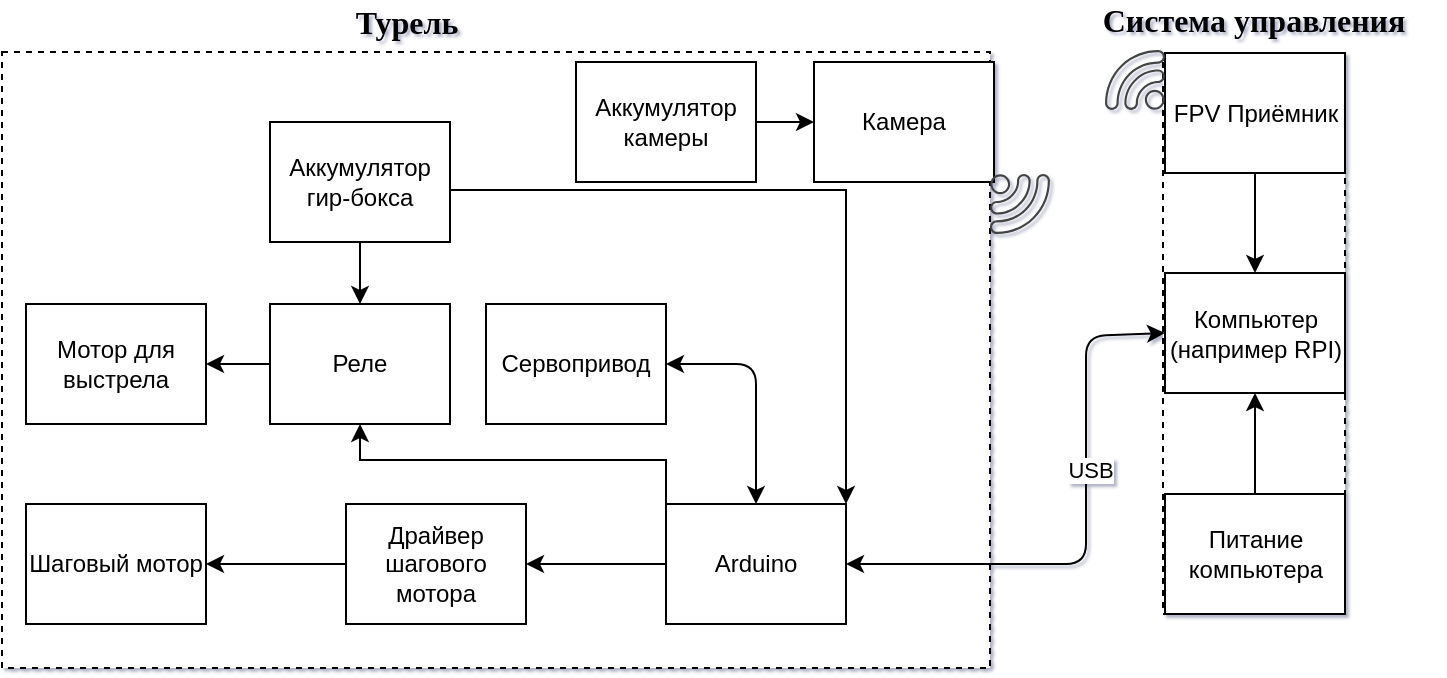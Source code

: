 <mxfile version="14.4.3" type="device"><diagram id="rgr_ggMDqa0CBYAi4XXZ" name="Page-1"><mxGraphModel dx="1422" dy="832" grid="0" gridSize="10" guides="1" tooltips="1" connect="1" arrows="1" fold="1" page="1" pageScale="1" pageWidth="827" pageHeight="1169" background="none" math="0" shadow="1"><root><mxCell id="0"/><mxCell id="1" parent="0"/><mxCell id="A-BF0UujvZgVLAS8JFkz-48" value="" style="rounded=0;whiteSpace=wrap;html=1;dashed=1;" parent="1" vertex="1"><mxGeometry x="651.5" y="311" width="91" height="277" as="geometry"/></mxCell><mxCell id="A-BF0UujvZgVLAS8JFkz-47" value="" style="rounded=0;whiteSpace=wrap;html=1;dashed=1;" parent="1" vertex="1"><mxGeometry x="71" y="307" width="494" height="308" as="geometry"/></mxCell><mxCell id="6oglmZXDybSKQYADPyGO-2" value="" style="rounded=0;whiteSpace=wrap;html=1;" parent="1" vertex="1"><mxGeometry x="313" y="433" width="90" height="60" as="geometry"/></mxCell><mxCell id="6oglmZXDybSKQYADPyGO-3" value="Сервопривод" style="text;html=1;strokeColor=none;fillColor=none;align=center;verticalAlign=middle;whiteSpace=wrap;rounded=0;" parent="1" vertex="1"><mxGeometry x="313" y="433" width="90" height="60" as="geometry"/></mxCell><mxCell id="6oglmZXDybSKQYADPyGO-6" value="" style="rounded=0;whiteSpace=wrap;html=1;" parent="1" vertex="1"><mxGeometry x="403" y="533" width="90" height="60" as="geometry"/></mxCell><mxCell id="A-BF0UujvZgVLAS8JFkz-56" style="edgeStyle=orthogonalEdgeStyle;rounded=0;orthogonalLoop=1;jettySize=auto;html=1;entryX=0.5;entryY=1;entryDx=0;entryDy=0;" parent="1" source="6oglmZXDybSKQYADPyGO-10" target="A-BF0UujvZgVLAS8JFkz-53" edge="1"><mxGeometry relative="1" as="geometry"><Array as="points"><mxPoint x="403" y="511"/><mxPoint x="250" y="511"/></Array></mxGeometry></mxCell><mxCell id="6oglmZXDybSKQYADPyGO-10" value="Arduino" style="text;html=1;strokeColor=none;fillColor=none;align=center;verticalAlign=middle;whiteSpace=wrap;rounded=0;" parent="1" vertex="1"><mxGeometry x="403" y="533" width="90" height="60" as="geometry"/></mxCell><mxCell id="6oglmZXDybSKQYADPyGO-12" value="" style="rounded=0;whiteSpace=wrap;html=1;" parent="1" vertex="1"><mxGeometry x="243" y="533" width="90" height="60" as="geometry"/></mxCell><mxCell id="6oglmZXDybSKQYADPyGO-14" value="Драйвер шагового мотора" style="text;html=1;strokeColor=none;fillColor=none;align=center;verticalAlign=middle;whiteSpace=wrap;rounded=0;" parent="1" vertex="1"><mxGeometry x="243" y="533" width="90" height="60" as="geometry"/></mxCell><mxCell id="6oglmZXDybSKQYADPyGO-21" value="" style="endArrow=classic;startArrow=classic;html=1;exitX=1;exitY=0.5;exitDx=0;exitDy=0;entryX=0.5;entryY=0;entryDx=0;entryDy=0;" parent="1" target="6oglmZXDybSKQYADPyGO-10" edge="1"><mxGeometry width="50" height="50" relative="1" as="geometry"><mxPoint x="403" y="463" as="sourcePoint"/><mxPoint x="243" y="613" as="targetPoint"/><Array as="points"><mxPoint x="448" y="463"/></Array></mxGeometry></mxCell><mxCell id="6oglmZXDybSKQYADPyGO-23" value="" style="rounded=0;whiteSpace=wrap;html=1;" parent="1" vertex="1"><mxGeometry x="83" y="533" width="90" height="60" as="geometry"/></mxCell><mxCell id="6oglmZXDybSKQYADPyGO-25" value="Шаговый мотор" style="text;html=1;strokeColor=none;fillColor=none;align=center;verticalAlign=middle;whiteSpace=wrap;rounded=0;" parent="1" vertex="1"><mxGeometry x="83" y="533" width="90" height="60" as="geometry"/></mxCell><mxCell id="A-BF0UujvZgVLAS8JFkz-1" value="" style="rounded=0;whiteSpace=wrap;html=1;" parent="1" vertex="1"><mxGeometry x="477" y="312" width="90" height="60" as="geometry"/></mxCell><mxCell id="A-BF0UujvZgVLAS8JFkz-2" value="Камера" style="text;html=1;strokeColor=none;fillColor=none;align=center;verticalAlign=middle;whiteSpace=wrap;rounded=0;" parent="1" vertex="1"><mxGeometry x="477" y="312" width="90" height="60" as="geometry"/></mxCell><mxCell id="A-BF0UujvZgVLAS8JFkz-41" style="edgeStyle=orthogonalEdgeStyle;rounded=0;orthogonalLoop=1;jettySize=auto;html=1;entryX=1;entryY=0;entryDx=0;entryDy=0;" parent="1" source="A-BF0UujvZgVLAS8JFkz-3" target="6oglmZXDybSKQYADPyGO-10" edge="1"><mxGeometry relative="1" as="geometry"><Array as="points"><mxPoint x="493" y="376"/></Array></mxGeometry></mxCell><mxCell id="qCNhA9wy5Z_6XKud8VRF-2" style="edgeStyle=orthogonalEdgeStyle;rounded=0;orthogonalLoop=1;jettySize=auto;html=1;" parent="1" source="A-BF0UujvZgVLAS8JFkz-3" target="A-BF0UujvZgVLAS8JFkz-53" edge="1"><mxGeometry relative="1" as="geometry"/></mxCell><mxCell id="A-BF0UujvZgVLAS8JFkz-3" value="Аккумулятор гир-бокса" style="rounded=0;whiteSpace=wrap;html=1;" parent="1" vertex="1"><mxGeometry x="205" y="342" width="90" height="60" as="geometry"/></mxCell><mxCell id="A-BF0UujvZgVLAS8JFkz-10" value="" style="endArrow=classic;startArrow=classic;html=1;exitX=1;exitY=0.5;exitDx=0;exitDy=0;entryX=0;entryY=0.5;entryDx=0;entryDy=0;" parent="1" source="6oglmZXDybSKQYADPyGO-10" target="A-BF0UujvZgVLAS8JFkz-11" edge="1"><mxGeometry width="50" height="50" relative="1" as="geometry"><mxPoint x="323" y="573" as="sourcePoint"/><mxPoint x="553" y="563" as="targetPoint"/><Array as="points"><mxPoint x="613" y="563"/><mxPoint x="613" y="449"/></Array></mxGeometry></mxCell><mxCell id="A-BF0UujvZgVLAS8JFkz-70" value="USB" style="edgeLabel;html=1;align=center;verticalAlign=middle;resizable=0;points=[];" parent="A-BF0UujvZgVLAS8JFkz-10" vertex="1" connectable="0"><mxGeometry x="0.222" y="-2" relative="1" as="geometry"><mxPoint as="offset"/></mxGeometry></mxCell><mxCell id="A-BF0UujvZgVLAS8JFkz-11" value="Компьютер (например RPI)" style="rounded=0;whiteSpace=wrap;html=1;" parent="1" vertex="1"><mxGeometry x="652.5" y="417.5" width="90" height="60" as="geometry"/></mxCell><mxCell id="A-BF0UujvZgVLAS8JFkz-27" value="" style="rounded=0;whiteSpace=wrap;html=1;" parent="1" vertex="1"><mxGeometry x="652.5" y="307.5" width="90" height="60" as="geometry"/></mxCell><mxCell id="A-BF0UujvZgVLAS8JFkz-28" value="&lt;br&gt;&lt;br&gt;&lt;br&gt;&lt;br&gt;&lt;br&gt;&lt;br&gt;&lt;br&gt;&lt;br&gt;&lt;br&gt;&lt;br&gt;" style="pointerEvents=1;shadow=0;dashed=0;html=1;strokeColor=none;fillColor=#434445;aspect=fixed;labelPosition=center;verticalLabelPosition=bottom;verticalAlign=top;align=center;outlineConnect=0;shape=mxgraph.vvd.wi_fi;direction=south;" parent="1" vertex="1"><mxGeometry x="565" y="368" width="30" height="30" as="geometry"/></mxCell><mxCell id="A-BF0UujvZgVLAS8JFkz-29" value="" style="pointerEvents=1;shadow=0;dashed=0;html=1;strokeColor=none;fillColor=#434445;aspect=fixed;labelPosition=center;verticalLabelPosition=bottom;verticalAlign=top;align=center;outlineConnect=0;shape=mxgraph.vvd.wi_fi;direction=north;" parent="1" vertex="1"><mxGeometry x="622.5" y="306" width="30" height="30" as="geometry"/></mxCell><mxCell id="A-BF0UujvZgVLAS8JFkz-38" style="edgeStyle=orthogonalEdgeStyle;rounded=0;orthogonalLoop=1;jettySize=auto;html=1;" parent="1" source="A-BF0UujvZgVLAS8JFkz-30" target="A-BF0UujvZgVLAS8JFkz-11" edge="1"><mxGeometry relative="1" as="geometry"/></mxCell><mxCell id="A-BF0UujvZgVLAS8JFkz-30" value="FPV Приёмник" style="text;html=1;strokeColor=none;fillColor=none;align=center;verticalAlign=middle;whiteSpace=wrap;rounded=0;" parent="1" vertex="1"><mxGeometry x="652.5" y="307.5" width="90" height="60" as="geometry"/></mxCell><mxCell id="A-BF0UujvZgVLAS8JFkz-32" value="" style="endArrow=classic;html=1;exitX=0;exitY=0.5;exitDx=0;exitDy=0;entryX=1;entryY=0.5;entryDx=0;entryDy=0;" parent="1" source="6oglmZXDybSKQYADPyGO-10" target="6oglmZXDybSKQYADPyGO-14" edge="1"><mxGeometry width="50" height="50" relative="1" as="geometry"><mxPoint x="527" y="618" as="sourcePoint"/><mxPoint x="577" y="568" as="targetPoint"/></mxGeometry></mxCell><mxCell id="A-BF0UujvZgVLAS8JFkz-34" value="" style="endArrow=classic;html=1;exitX=0;exitY=0.5;exitDx=0;exitDy=0;entryX=1;entryY=0.5;entryDx=0;entryDy=0;" parent="1" source="6oglmZXDybSKQYADPyGO-14" target="6oglmZXDybSKQYADPyGO-25" edge="1"><mxGeometry width="50" height="50" relative="1" as="geometry"><mxPoint x="413" y="573" as="sourcePoint"/><mxPoint x="343" y="573" as="targetPoint"/></mxGeometry></mxCell><mxCell id="A-BF0UujvZgVLAS8JFkz-45" style="edgeStyle=orthogonalEdgeStyle;rounded=0;orthogonalLoop=1;jettySize=auto;html=1;entryX=0.5;entryY=1;entryDx=0;entryDy=0;" parent="1" source="A-BF0UujvZgVLAS8JFkz-44" target="A-BF0UujvZgVLAS8JFkz-11" edge="1"><mxGeometry relative="1" as="geometry"/></mxCell><mxCell id="A-BF0UujvZgVLAS8JFkz-44" value="Питание компьютера" style="rounded=0;whiteSpace=wrap;html=1;" parent="1" vertex="1"><mxGeometry x="652.5" y="528" width="90" height="60" as="geometry"/></mxCell><mxCell id="A-BF0UujvZgVLAS8JFkz-50" value="&lt;b&gt;&lt;font face=&quot;Comic Sans MS&quot; style=&quot;font-size: 16px&quot;&gt;Турель&lt;/font&gt;&lt;/b&gt;" style="text;html=1;strokeColor=none;fillColor=none;align=center;verticalAlign=middle;whiteSpace=wrap;rounded=0;dashed=1;" parent="1" vertex="1"><mxGeometry x="201" y="282" width="145" height="20" as="geometry"/></mxCell><mxCell id="A-BF0UujvZgVLAS8JFkz-52" value="Мотор для выстрела" style="rounded=0;whiteSpace=wrap;html=1;" parent="1" vertex="1"><mxGeometry x="83" y="433" width="90" height="60" as="geometry"/></mxCell><mxCell id="A-BF0UujvZgVLAS8JFkz-55" style="edgeStyle=orthogonalEdgeStyle;rounded=0;orthogonalLoop=1;jettySize=auto;html=1;" parent="1" source="A-BF0UujvZgVLAS8JFkz-53" target="A-BF0UujvZgVLAS8JFkz-52" edge="1"><mxGeometry relative="1" as="geometry"/></mxCell><mxCell id="A-BF0UujvZgVLAS8JFkz-53" value="Реле" style="rounded=0;whiteSpace=wrap;html=1;" parent="1" vertex="1"><mxGeometry x="205" y="433" width="90" height="60" as="geometry"/></mxCell><mxCell id="A-BF0UujvZgVLAS8JFkz-69" style="edgeStyle=orthogonalEdgeStyle;rounded=0;orthogonalLoop=1;jettySize=auto;html=1;entryX=0;entryY=0.5;entryDx=0;entryDy=0;" parent="1" source="A-BF0UujvZgVLAS8JFkz-68" target="A-BF0UujvZgVLAS8JFkz-2" edge="1"><mxGeometry relative="1" as="geometry"/></mxCell><mxCell id="A-BF0UujvZgVLAS8JFkz-68" value="Аккумулятор камеры" style="rounded=0;whiteSpace=wrap;html=1;" parent="1" vertex="1"><mxGeometry x="358" y="312" width="90" height="60" as="geometry"/></mxCell><mxCell id="A-BF0UujvZgVLAS8JFkz-72" value="&lt;b&gt;&lt;font face=&quot;Comic Sans MS&quot; style=&quot;font-size: 16px&quot;&gt;Система управления&lt;/font&gt;&lt;/b&gt;" style="text;html=1;strokeColor=none;fillColor=none;align=center;verticalAlign=middle;whiteSpace=wrap;rounded=0;dashed=1;" parent="1" vertex="1"><mxGeometry x="605" y="281" width="184" height="20" as="geometry"/></mxCell></root></mxGraphModel></diagram></mxfile>
